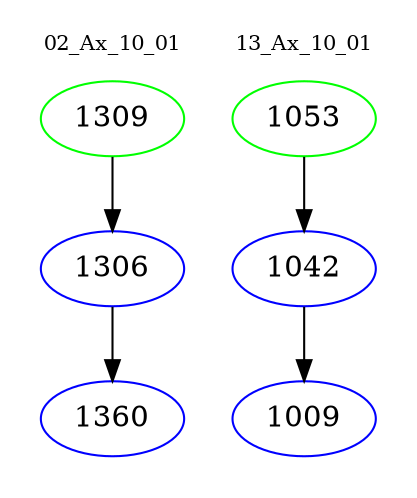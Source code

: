 digraph{
subgraph cluster_0 {
color = white
label = "02_Ax_10_01";
fontsize=10;
T0_1309 [label="1309", color="green"]
T0_1309 -> T0_1306 [color="black"]
T0_1306 [label="1306", color="blue"]
T0_1306 -> T0_1360 [color="black"]
T0_1360 [label="1360", color="blue"]
}
subgraph cluster_1 {
color = white
label = "13_Ax_10_01";
fontsize=10;
T1_1053 [label="1053", color="green"]
T1_1053 -> T1_1042 [color="black"]
T1_1042 [label="1042", color="blue"]
T1_1042 -> T1_1009 [color="black"]
T1_1009 [label="1009", color="blue"]
}
}
